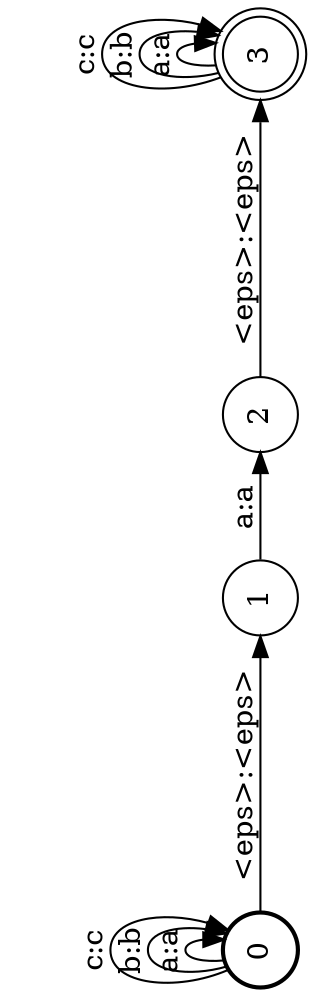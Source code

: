 digraph FST {
rankdir = LR;
size = "8.5,11";
label = "";
center = 1;
orientation = Landscape;
ranksep = "0.4";
nodesep = "0.25";
0 [label = "0", shape = circle, style = bold, fontsize = 14]
	0 -> 0 [label = "a:a", fontsize = 14];
	0 -> 0 [label = "b:b", fontsize = 14];
	0 -> 0 [label = "c:c", fontsize = 14];
	0 -> 1 [label = "<eps>:<eps>", fontsize = 14];
1 [label = "1", shape = circle, style = solid, fontsize = 14]
	1 -> 2 [label = "a:a", fontsize = 14];
2 [label = "2", shape = circle, style = solid, fontsize = 14]
	2 -> 3 [label = "<eps>:<eps>", fontsize = 14];
3 [label = "3", shape = doublecircle, style = solid, fontsize = 14]
	3 -> 3 [label = "a:a", fontsize = 14];
	3 -> 3 [label = "b:b", fontsize = 14];
	3 -> 3 [label = "c:c", fontsize = 14];
}
